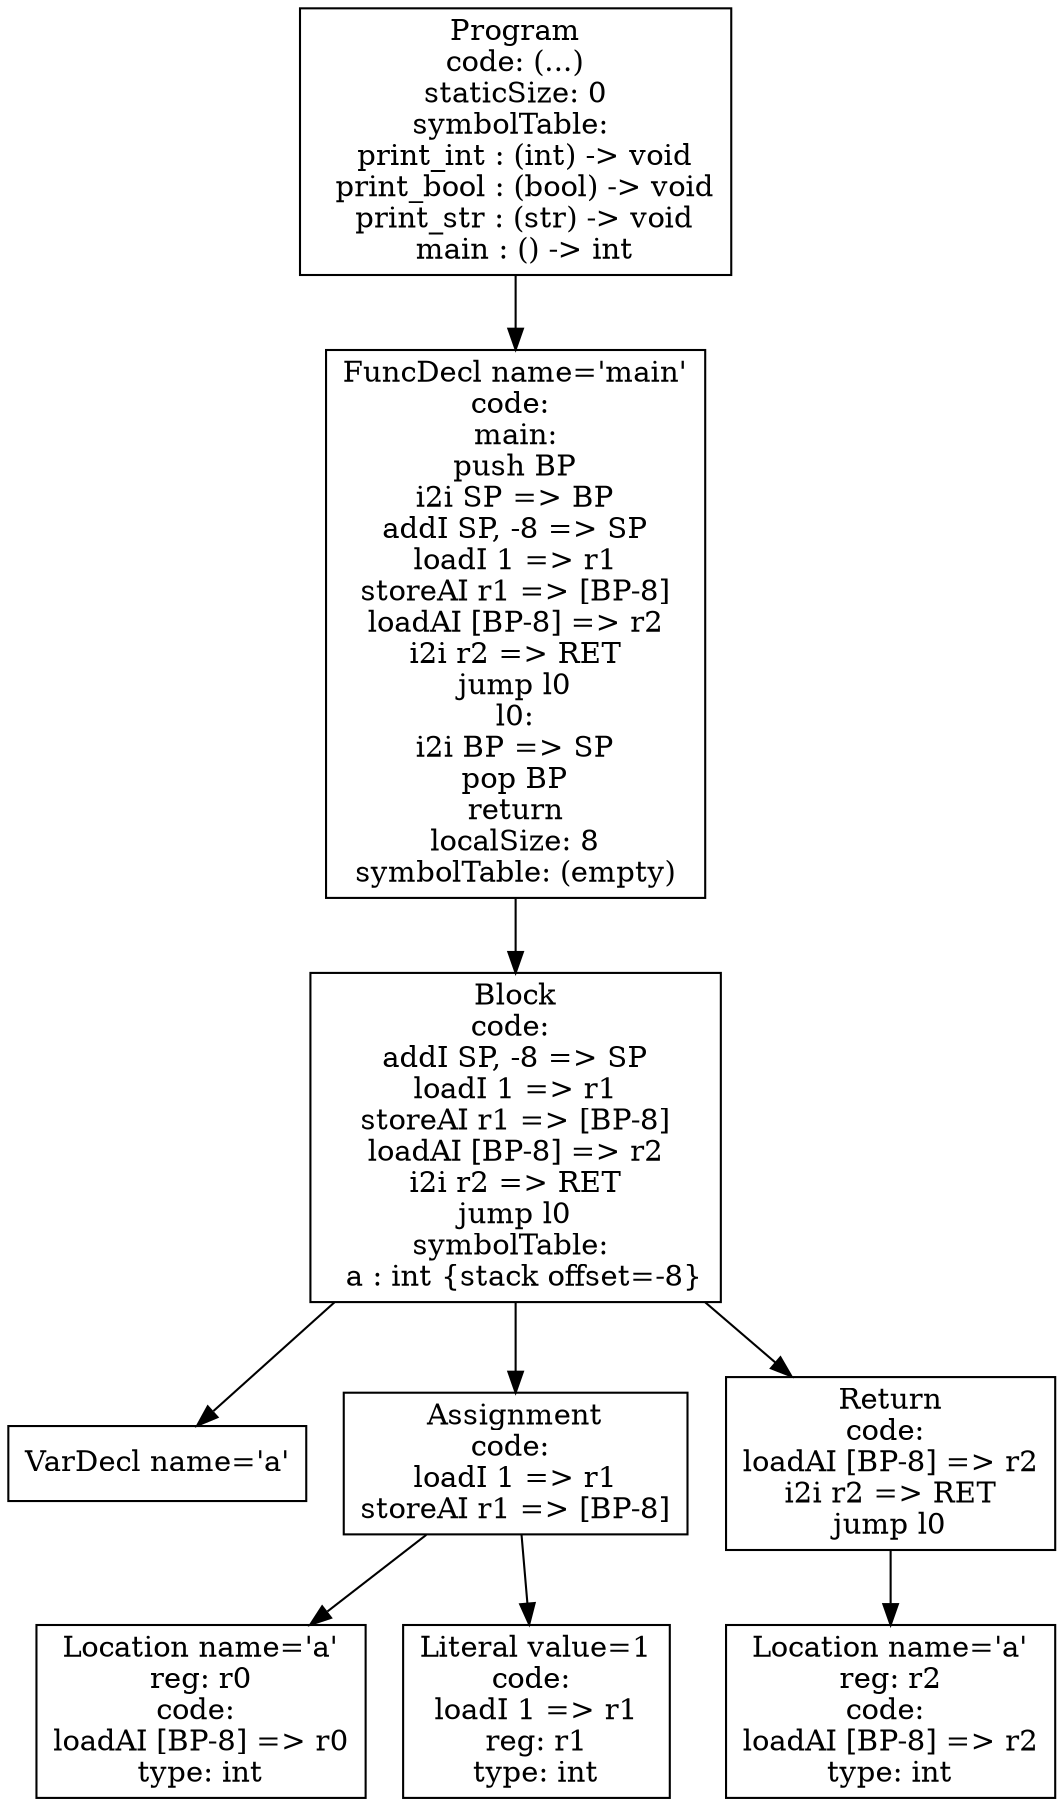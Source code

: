 digraph AST {
3 [shape=box, label="VarDecl name='a'"];
5 [shape=box, label="Location name='a'\nreg: r0\ncode: \nloadAI [BP-8] => r0\ntype: int"];
6 [shape=box, label="Literal value=1\ncode: \nloadI 1 => r1\nreg: r1\ntype: int"];
4 [shape=box, label="Assignment\ncode: \nloadI 1 => r1\nstoreAI r1 => [BP-8]"];
4 -> 5;
4 -> 6;
8 [shape=box, label="Location name='a'\nreg: r2\ncode: \nloadAI [BP-8] => r2\ntype: int"];
7 [shape=box, label="Return\ncode: \nloadAI [BP-8] => r2\ni2i r2 => RET\njump l0"];
7 -> 8;
2 [shape=box, label="Block\ncode: \naddI SP, -8 => SP\nloadI 1 => r1\nstoreAI r1 => [BP-8]\nloadAI [BP-8] => r2\ni2i r2 => RET\njump l0\nsymbolTable: \n  a : int {stack offset=-8}"];
2 -> 3;
2 -> 4;
2 -> 7;
1 [shape=box, label="FuncDecl name='main'\ncode: \nmain:\npush BP\ni2i SP => BP\naddI SP, -8 => SP\nloadI 1 => r1\nstoreAI r1 => [BP-8]\nloadAI [BP-8] => r2\ni2i r2 => RET\njump l0\nl0:\ni2i BP => SP\npop BP\nreturn\nlocalSize: 8\nsymbolTable: (empty)"];
1 -> 2;
0 [shape=box, label="Program\ncode: (...)\nstaticSize: 0\nsymbolTable: \n  print_int : (int) -> void\n  print_bool : (bool) -> void\n  print_str : (str) -> void\n  main : () -> int"];
0 -> 1;
}
